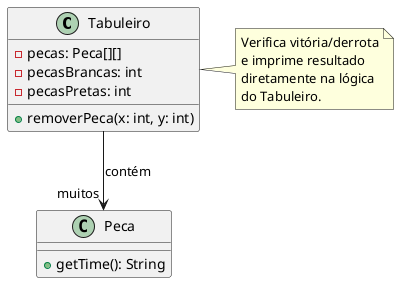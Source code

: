 @startuml
class Tabuleiro {
    -pecas: Peca[][]
    -pecasBrancas: int
    -pecasPretas: int
    +removerPeca(x: int, y: int)
}

class Peca {
    +getTime(): String
}

Tabuleiro --> "muitos" Peca : contém

' O Tabuleiro faz a verificação de vitória diretamente
note right of Tabuleiro
Verifica vitória/derrota
e imprime resultado
diretamente na lógica
do Tabuleiro.
end note

@enduml